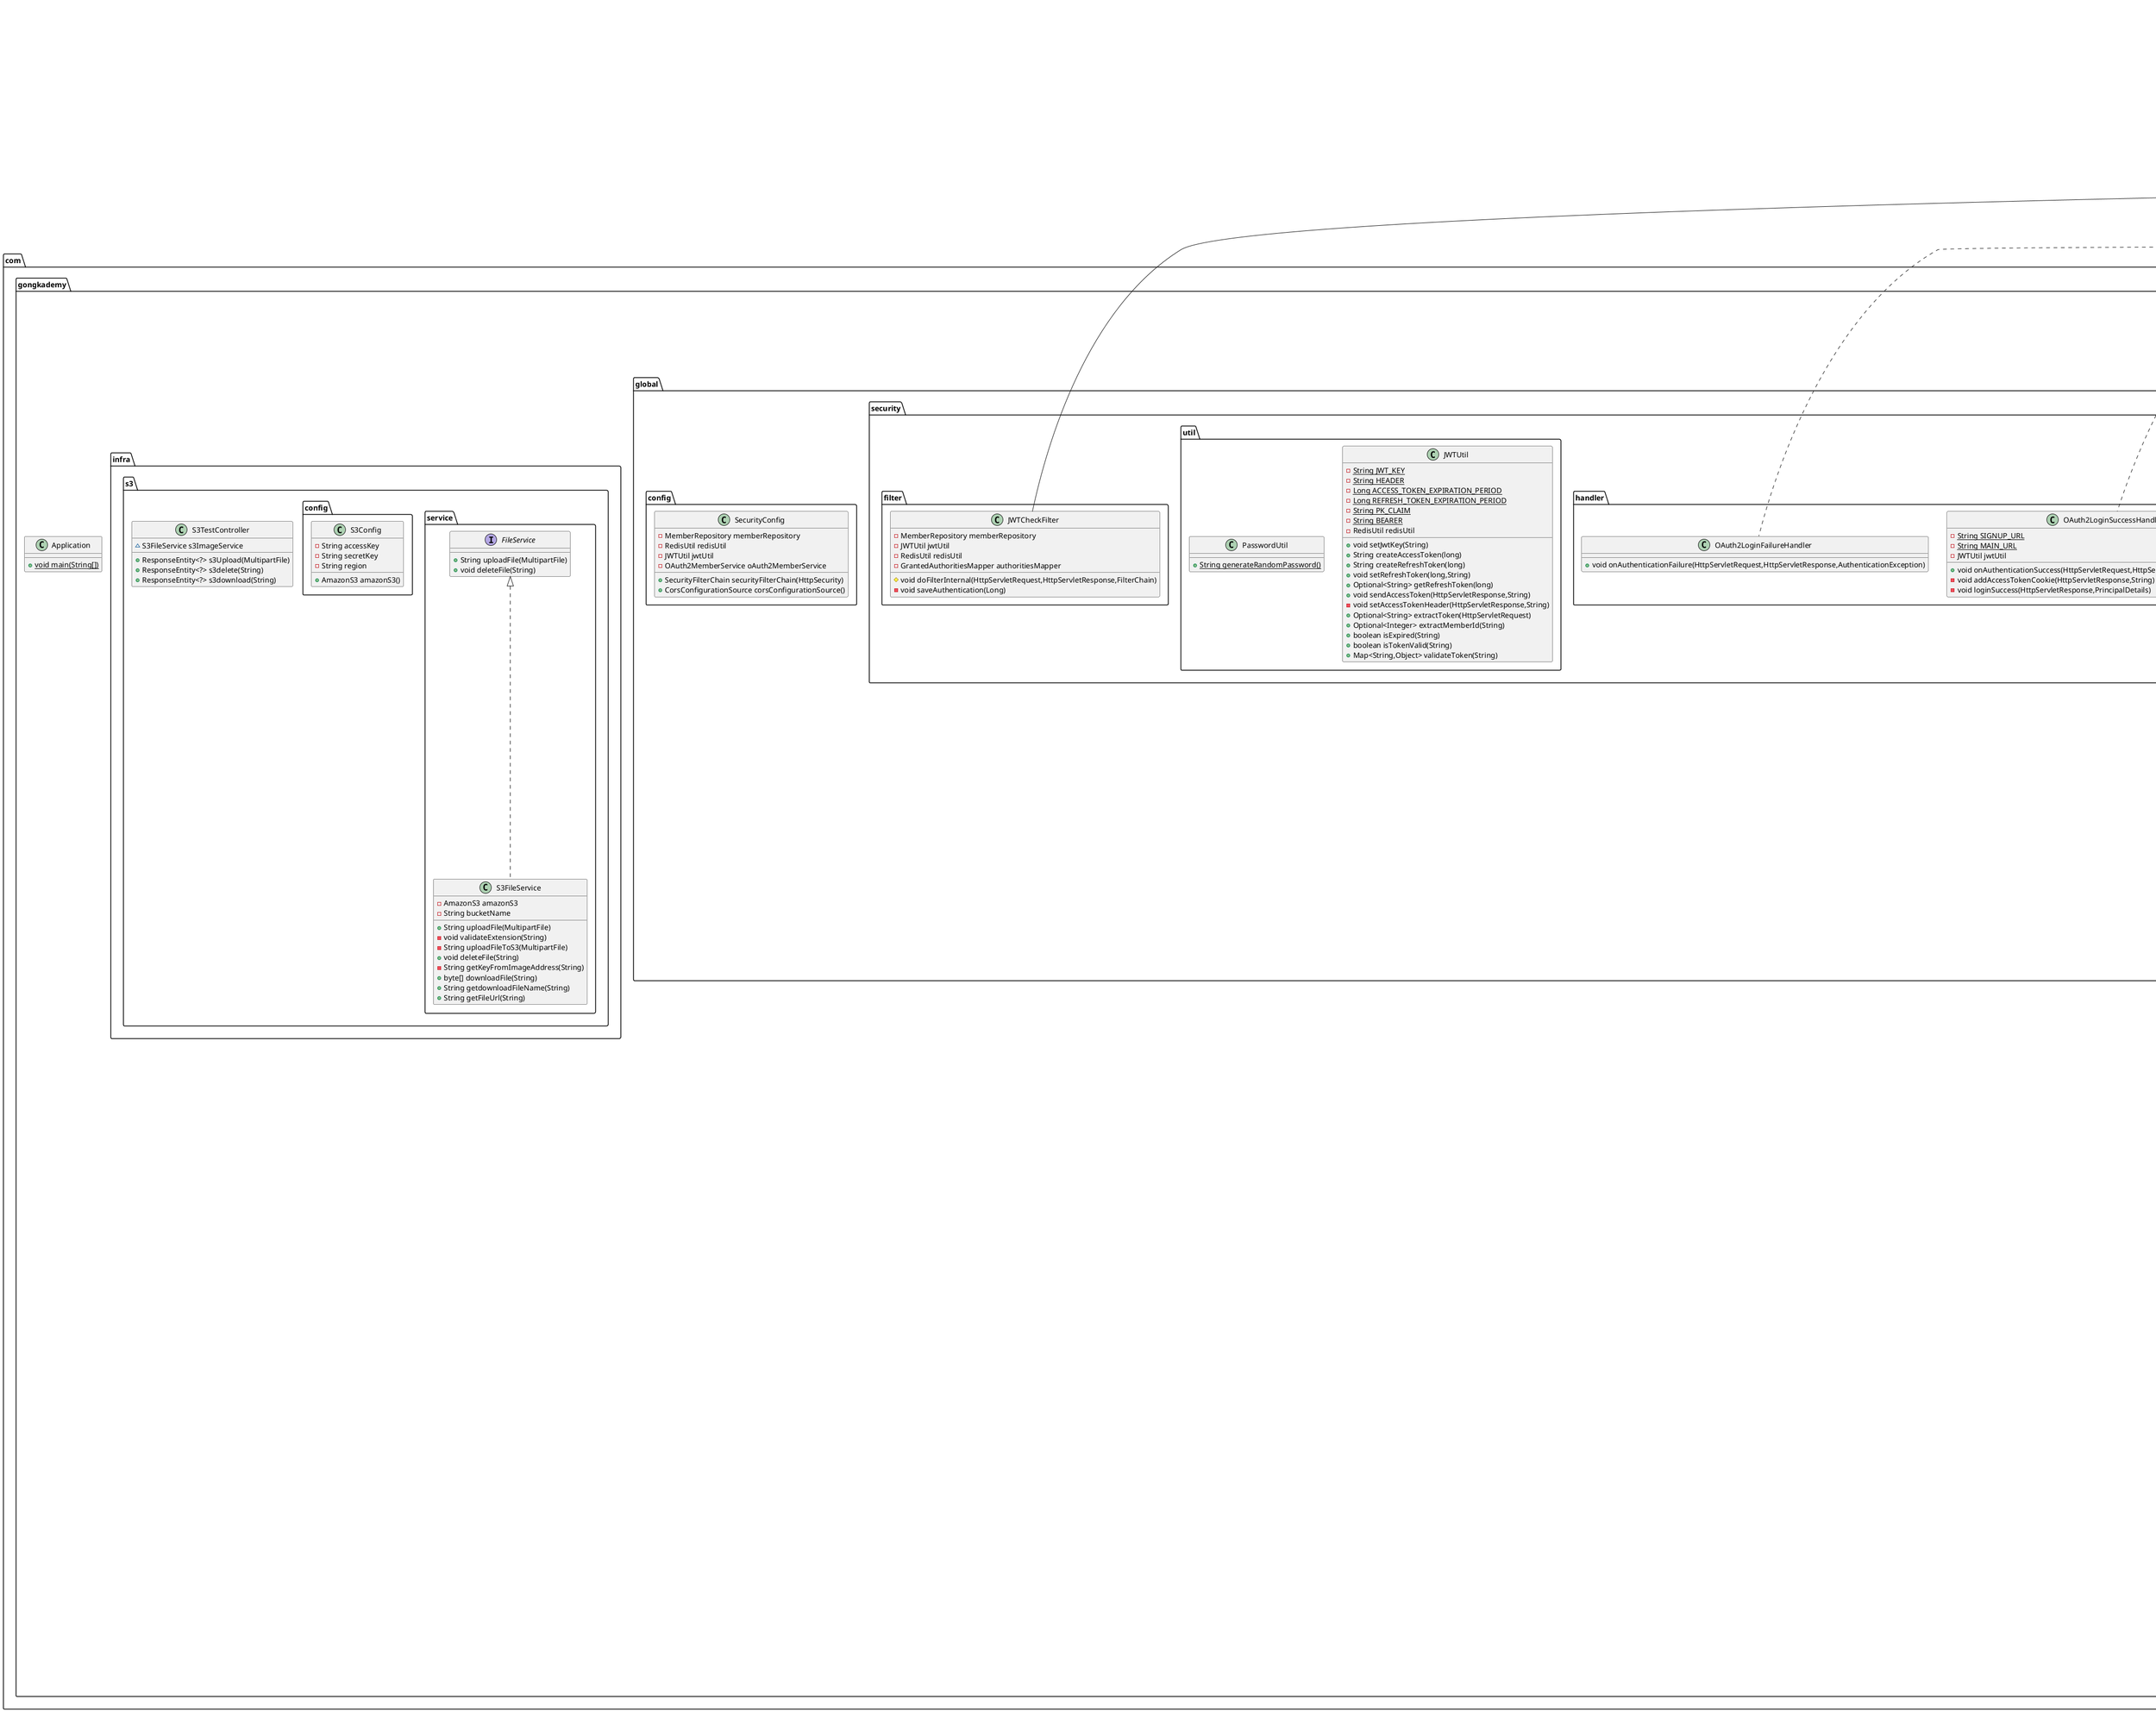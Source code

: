 @startuml
class com.gongkademy.domain.member.dto.PrincipalDetails {
- Member member
- Map<String,Object> attributes
+ Collection<? extends GrantedAuthority> getAuthorities()
+ String getPassword()
+ Map<String,Object> getAttributes()
+ String getEmail()
+ String getNickname()
+ String getUsername()
+ boolean isAccountNonExpired()
+ boolean isAccountNonLocked()
+ boolean isCredentialsNonExpired()
+ boolean isEnabled()
+ LocalDate getBirthday()
+ List<String> getRoleNames()
+ String getUniversity()
+ String getMajor()
+ String getMinor()
+ Map<String,Object> getClaims()
+ String getName()
+ long getMemberId()
}


class com.gongkademy.domain.community.service.dto.response.CommentResponseDTO {
- Long commentId
- Long articleId
- Long memberId
- String nickname
- String content
- Long likeCount
- Long parentId
- List<CommentResponseDTO> children
}

class com.gongkademy.domain.community.service.controller.ConsultingController {
- ConsultingBoardService consultingBoardService
- String START_PAGE_NO
- String BASE_CRITERIA
- String REQUEST_PARAM_PAGE
- String REQUEST_PARAM_CRITERIA
- String KEY_WORD
+ ResponseEntity<?> getAllConsulitng(int,String,String,PrincipalDetails)
+ ResponseEntity<?> getConsulting(PrincipalDetails,Long)
+ ResponseEntity<?> createConsulting(ConsultingBoardRequestDTO)
+ ResponseEntity<?> updateConsulting(Long,ConsultingBoardRequestDTO)
+ ResponseEntity<?> deleteConsulting(Long)
+ ResponseEntity<?> toggleLikeCount(PrincipalDetails,Long)
+ ResponseEntity<?> toggleScrapCount(PrincipalDetails,Long)
+ ResponseEntity<List<ConsultingBoardResponseDTO>> getLikeBoards(PrincipalDetails)
+ ResponseEntity<List<ConsultingBoardResponseDTO>> getScrapBoards(PrincipalDetails)
}


class com.gongkademy.domain.course.controller.PlayerController {
- PlayerService playerService
+ ResponseEntity<?> getPlayerLatestCourse(Long,PrincipalDetails)
+ ResponseEntity<?> getPlayerLatestLecture(Long,PrincipalDetails)
+ ResponseEntity<?> updatePlayerLatest(PlayerRequestDTO,PrincipalDetails)
+ ResponseEntity<?> getPlayerNext(PlayerRequestDTO,PrincipalDetails)
+ ResponseEntity<?> getPlayerPrev(PlayerRequestDTO,PrincipalDetails)
}


class com.gongkademy.domain.course.service.CourseServiceImpl {
- RegistCourseRepository registCourseRepository
- RegistLectureRepository registLectureRepository
- ScrapRepository scrapRepository
- MemberRepository memberRepository
- CourseRepository courseRepository
- NoticeRepository noticeRepository
- LectureRepository lectureRepository
- CourseLikeRepository courseLikeRepository
- CourseReviewRepository courseReviewRepository
- CourseCommentRepository courseCommentRepository
- S3FileService fileService
- PreCourseRepository preCourseRepository
- CourseFileRepository courseFileRepository
+ List<CourseResponseDTO> getAllCourses(Long)
+ List<CourseResponseDTO> getRegistCoursesNoComplete(Long)
+ List<CourseResponseDTO> getRegistCoursesComplete(Long)
+ List<CourseContentsResponseDTO> getCourseContents(CourseRequestDTO)
+ CourseResponseDTO registCourse(CourseRequestDTO,Long)
+ CourseResponseDTO scrapCourse(CourseRequestDTO,Long)
+ void deleteRegistCourse(Long,Long)
+ Map<String,byte[]> downloadCourseNote(Long)
+ CourseResponseDTO getCourseDetail(Long,Long)
+ Page<NoticeResponseDTO> getCourseNotices(Long,int,int)
+ CourseInfoResponseDTO getCourseInfo(Long)
- void addRegistLectures(RegistCourse)
+ CourseLikeResponseDTO like(CourseLikeRequestDTO,Long)
- CourseResponseDTO convertToDTO(Course)
- CourseContentsResponseDTO convertToDToContents(Lecture)
- RegistCourse converToEntityRegistCourse(CourseRequestDTO)
- Scrap convertToEntityScrap(CourseRequestDTO)
- CourseLike convertToEntityCourseLike(CourseLikeRequestDTO)
- CourseLikeResponseDTO convertToDTOCourseLike(CourseLike)
}


class com.gongkademy.domain.member.dto.MemberSignUpDTO {
- String email
- String name
- String nickname
- String birthday
- String university
- String major
- String minor
}

class com.gongkademy.domain.course.dto.request.CourseCommentRequestDTO {
- Long courseReviewId
- Long noticeId
- CommentCateg commentType
- Long memberId
- String nickname
- String content
- Long likeCount
}

class com.gongkademy.domain.course.service.PlayerServiceImpl {
- LectureRepository lectureRepository
- CourseRepository courseRepository
- RegistCourseRepository registCourseRepository
- RegistLectureRepository registLectureRepository
+ PlayerResponseDTO getPlayerLatestCourse(Long,Long)
+ PlayerResponseDTO getPlayerLatestLecture(Long,Long)
+ void updatePlayerLatest(PlayerRequestDTO,Long)
+ PlayerResponseDTO getPlayerNextPrev(PlayerRequestDTO,Long,int)
- PlayerResponseDTO convertToDTO(Lecture,RegistLecture)
}


class com.gongkademy.domain.community.service.dto.request.CommentRequestDTO {
- Long articleId
- Long memberId
- String content
- Long parentId
}

class com.gongkademy.global.redis.RedisUtil {
- StringRedisTemplate redisTemplate
+ String getData(String)
+ void setData(String,String)
+ void setDataExpire(String,String,long)
+ void deleteData(String)
}


class com.gongkademy.domain.member.entity.Member {
- Long id
- String name
- String email
- String nickname
- LocalDate birthday
- String university
- String major
- String minor
- List<MemberRole> memberRoleList
- LocalDateTime createTime
- List<Pick> picks
- List<Comment> comments
- List<CommentLike> commentLikes
- List<Board> boards
- List<CourseComment> courseComments
- List<CourseReview> courseReviews
- List<RegistCourse> registCourses
- List<RegistLecture> registLectures
- List<Scrap> scraps
- List<CourseLike> courseLikes
+ void updateName(String)
+ void addRole(MemberRole)
+ void clearRole()
+ void signup(MemberSignUpDTO)
+ void update(MemberUpdateDTO)
+ void addPick(Pick)
+ void addComment(Comment)
+ void addCommentLike(CommentLike)
+ void addBoard(Board)
+ void addCourseComment(CourseComment)
+ void addCourseReview(CourseReview)
+ void addRegistCourse(RegistCourse)
+ void addScrap(Scrap)
+ void addCourseLike(CourseLike)
}


class com.gongkademy.global.exception.CustomException {
- ErrorCode errorCode
}

interface com.gongkademy.domain.notification.repository.NotificationRepository {
~ List<Notification> findByReceiver_IdAndCreateTimeBetween(Long,LocalDateTime,LocalDateTime)
}

class com.gongkademy.domain.notification.entity.Notification {
- Long notificationId
- Member receiver
- NotificationType type
- Long articleId
- String message
- boolean isRead
- LocalDateTime createTime
+ void changeReadStatus()
}


interface com.gongkademy.domain.course.repository.CourseRepository {
~ Optional<Course> findById(Long)
}

interface com.gongkademy.domain.course.service.CourseReviewService {
+ CourseReviewResponseDTO createReview(CourseReviewRequestDTO,Long)
+ CourseReviewResponseDTO updateReview(Long,CourseReviewRequestDTO,Long)
+ List<CourseReviewResponseDTO> getReviewsPerPage(Long,int,String)
+ void deleteReview(Long,Long)
}

class com.gongkademy.domain.community.common.entity.pick.Pick {
- Long id
- Board board
- Member member
- PickType pickType
}

interface com.gongkademy.domain.member.service.MemberService {
~ MemberInfoDTO getMemberInfo(long)
~ Long joinMember(long,MemberSignUpDTO)
~ Long modifyMember(long,MemberUpdateDTO)
~ void deleteMember(long)
~ MemberInfoDTO entityToMemberInfoDTO(Member)
~ Member memberSignUpDTOtoEntity(MemberSignUpDTO)
~ Member memberUpdateDTOtoEntity(MemberUpdateDTO)
}

class com.gongkademy.Application {
+ {static} void main(String[])
}

class com.gongkademy.domain.member.dto.MemberInfoDTO {
- String email
- String name
- String nickname
- String birthday
- String university
- String major
- String minor
- String member_role
- LocalDateTime createTime
}

interface com.gongkademy.domain.community.service.service.ConsultingBoardService {
~ List<ConsultingBoardResponseDTO> findAllConsultingBoards(int,String,String,Long)
~ ConsultingBoardResponseDTO createConsultingBoard(ConsultingBoardRequestDTO)
~ ConsultingBoardResponseDTO findConsultingBoard(Long,Long)
~ Long updateConsultingBoard(Long,ConsultingBoardRequestDTO)
~ void deleteConsultingBoard(Long)
~ void toggleLikeBoard(Long,Long)
~ void toggleScrapBoard(Long,Long)
~ List<ConsultingBoardResponseDTO> getLikeBoards(Long)
~ List<ConsultingBoardResponseDTO> getScrapBoards(Long)
}

interface com.gongkademy.domain.course.repository.LectureRepository {
~ Optional<Lecture> findById(Long)
~ List<Lecture> findByCourseId(Long)
~ Long findCourseIdById(Long)
~ Optional<Lecture> findByCourseIdAndLectureOrder(Long,int)
}

class com.gongkademy.domain.course.entity.RegistCourse {
- Long id
- Long progressTime
- Double progressPercent
- Boolean complete
- Course course
- Member member
- List<RegistLecture> registLectures
+ void addRegistLecture(RegistLecture)
+ void deleteRegistLecture(RegistLecture)
+ void updateProgress()
}


enum com.gongkademy.domain.community.common.entity.pick.PickType {
+  LIKE
+  SCRAP
}

class com.gongkademy.domain.community.service.dto.response.CommentLikeResponseDTO {
- Long id
- Long memberId
- Long commentId
}

class com.gongkademy.domain.course.dto.response.NoticeResponseDTO {
- Long id
- LocalDateTime createdTime
- String content
- Long courseCommentCount
}

enum com.gongkademy.domain.community.common.entity.board.BoardType {
+  NOTICE
+  CONSULT
+  QNA
}

interface com.gongkademy.domain.community.common.repository.CommentLikeRepository {
~ Optional<CommentLike> findByCommentAndMember(Comment,Member)
}

class com.gongkademy.domain.course.dto.response.CourseCommentResponseDTO {
- Long courseCommentId
- Long courseReviewId
- Long noticeId
- CommentCateg commentCateg
- Long memberId
- String nickname
- String content
- Long likeCount
}

enum com.gongkademy.domain.member.entity.MemberRole {
+  USER
+  GUEST
+  ADMIN
- String key
}

interface com.gongkademy.domain.course.repository.RegistLectureRepository {
~ Optional<RegistLecture> findTopByRegistCourseIdOrderByRecentDateDescLectureLectureOrderAsc(Long)
~ Optional<RegistLecture> findById(Long)
~ Optional<RegistLecture> findByLectureIdAndMemberId(Long,Long)
~ Boolean existsByMemberIdAndLectureIdAndComplete(Long,Long,boolean)
}

class com.gongkademy.domain.course.dto.response.PlayerResponseDTO {
- Long memberId
- Long savePoint
- LocalDateTime recentDate
- Long LectureId
- Long time
- String link
- String title
- Long progressTime
- Double progressPercent
- Long totalCourseTime
}

interface com.gongkademy.domain.community.common.repository.BoardRepository {
~ List<QnaBoard> findAllQnAByBoardType(BoardType)
~ Page<QnaBoard> findQnaBoardByTitleContainingOrContentContaining(String,String,Pageable)
~ Page<Board> findByOrderByCreateTimeDesc(Pageable)
~ Long findMemberIdByBoardId(Long)
~ BoardType findBoardTypeByBoardId(Long)
}

class com.gongkademy.global.security.handler.OAuth2LoginSuccessHandler {
- {static} String SIGNUP_URL
- {static} String MAIN_URL
- JWTUtil jwtUtil
+ void onAuthenticationSuccess(HttpServletRequest,HttpServletResponse,Authentication)
- void addAccessTokenCookie(HttpServletResponse,String)
- void loginSuccess(HttpServletResponse,PrincipalDetails)
}


class com.gongkademy.domain.course.dto.response.CourseLikeResponseDTO {
- Long courseLikeId
- CourseLikeCateg likeCateg
- Long memberId
- Long courseReviewId
- Long courseCommentId
}

interface com.gongkademy.domain.member.repository.MemberRepository {
~ Optional<Member> findByEmail(String)
~ Optional<Member> findById(Long)
}

class com.gongkademy.domain.course.entity.RegistLecture {
- Long id
- Long savePoint
- Long maxTime
- Boolean complete
- LocalDateTime recentDate
- Lecture lecture
- RegistCourse registCourse
- Member member
+ void updateSavePoint(Long)
+ void updateComplete()
+ void updateRegistCourse()
}


class com.gongkademy.domain.community.service.service.BoardServiceImpl {
- BoardRepository boardRepository
- MemberRepository memberRepository
- PickRepository pickRepository
- CommentRepository commentRepository
- int DEFAULT_TOP
+ BoardResponseDTO getBoard(Long,Long)
+ List<BoardResponseDTO> getLatestBoards(int,Long)
+ void toggleLikeBoard(Long,Long)
+ void toggleScrapBoard(Long,Long)
+ List<BoardResponseDTO> getLikeBoards(Long)
+ List<BoardResponseDTO> getScrapBoards(Long)
- boolean isLikedByMember(Board,Long)
- boolean isScrappedByMember(Board,Long)
- BoardResponseDTO convertToDTO(Board)
- BoardResponseDTO convertToDTO(Board,boolean,boolean)
}


class com.gongkademy.domain.notification.dto.response.NotificationResponseDTO {
- long receiver
- NotificationType type
- long articleId
- String message
- boolean isRead
- LocalDateTime createDate
}

class com.gongkademy.domain.community.service.controller.CommentController {
- CommentService commentService
- NotificationServiceImpl notificationService
- MemberRepository memberRepository
- BoardRepository boardRepository
- CommentRepository commentRepository
+ ResponseEntity<?> createComment(CommentRequestDTO)
+ ResponseEntity<?> deleteComment(Long,PrincipalDetails)
+ ResponseEntity<?> updateComment(Long,CommentRequestDTO,PrincipalDetails)
+ ResponseEntity<?> toggleLikeCount(Long,PrincipalDetails)
- NotificationType mapToNotificationType(BoardType)
}


class com.gongkademy.global.exception.GlobalExceptionHandler {
+ ResponseEntity<?> handleCustomException(CustomException)
}

enum com.gongkademy.domain.course.entity.CommentCateg {
+  NOTICE
+  REVIEW
}

interface com.gongkademy.domain.course.repository.NoticeRepository {
~ Optional<Notice> findById(Long)
~ Page<Notice> findAllByCourseId(Long,Pageable)
}

class com.gongkademy.global.config.SecurityConfig {
- MemberRepository memberRepository
- RedisUtil redisUtil
- JWTUtil jwtUtil
- OAuth2MemberService oAuth2MemberService
+ SecurityFilterChain securityFilterChain(HttpSecurity)
+ CorsConfigurationSource corsConfigurationSource()
}


class com.gongkademy.domain.community.service.dto.response.BoardResponseDTO {
- Long articleId
- BoardType boardType
- Long memberId
- String nickname
- String title
- String content
- LocalDateTime createTime
- Long likeCount
- Long scrapCount
- Long hit
- Long commentCount
- List<Comment> comments
- boolean isLiked
- boolean isScrapped
}

interface com.gongkademy.domain.course.repository.RegistCourseRepository {
~ Optional<RegistCourse> findByCourseIdAndMemberId(Long,Long)
~ Boolean existsByMemberIdAndCourseId(Long,Long)
~ List<RegistCourse> findAllByMemberIdAndComplete(Long,Boolean)
}

class com.gongkademy.domain.course.controller.CourseCommentController {
- CourseCommentService courseCommentService
+ ResponseEntity<?> createComment(CourseCommentRequestDTO,PrincipalDetails)
+ ResponseEntity<?> updateComment(Long,CourseCommentRequestDTO,PrincipalDetails)
+ ResponseEntity<List<CourseCommentResponseDTO>> getAllComments(CommentCateg,Long)
+ ResponseEntity<?> deleteComment(Long,PrincipalDetails)
}


class com.gongkademy.domain.course.entity.CourseReview {
- Long id
- int rating
- LocalDateTime createdTime
- String content
- Long likeCount
- Long courseCommentCount
- RegistCourse registCourse
- Course course
- Member member
- String nickname
- List<CourseComment> courseComments
- List<CourseLike> courseLikes
+ void addCourseComment(CourseComment)
+ void addCourseLike(CourseLike)
+ void deleteCourseComment(CourseComment)
+ void deleteCourseLike(CourseLike)
+ void updateCourseCommentCount()
+ void updateCourseLike()
}


class com.gongkademy.domain.course.entity.PreCourse {
- Long id
- Course preCourse
- Course nextCourse
}

class com.gongkademy.domain.community.service.dto.response.ConsultingBoardResponseDTO {
- Long articleId
- BoardType boardType
- Long memberId
- String nickname
- String title
- String content
- LocalDateTime createTime
- Long likeCount
- Long scrapCount
- Long hit
- Long commentCount
- Boolean isLiked
- Boolean isScrapped
- List<Comment> comments
}

class com.gongkademy.domain.community.service.dto.request.CommentLikeRequestDTO {
- Long memberId
- Long commentId
}

class com.gongkademy.domain.community.common.entity.board.QnaBoard {
- String lectureTitle
- String courseTitle
+ void update(QnaBoardRequestDTO)
}


interface com.gongkademy.domain.course.service.PlayerService {
~ PlayerResponseDTO getPlayerLatestCourse(Long,Long)
~ PlayerResponseDTO getPlayerLatestLecture(Long,Long)
~ void updatePlayerLatest(PlayerRequestDTO,Long)
~ PlayerResponseDTO getPlayerNextPrev(PlayerRequestDTO,Long,int)
}

class com.gongkademy.global.security.handler.OAuth2LoginFailureHandler {
+ void onAuthenticationFailure(HttpServletRequest,HttpServletResponse,AuthenticationException)
}

class com.gongkademy.domain.course.service.CourseCommentServiceImpl {
- CourseCommentRepository courseCommentRepository
- MemberRepository memberRepository
- CourseReviewRepository courseReviewRepository
- NoticeRepository noticeRepository
+ CourseCommentResponseDTO createComment(CourseCommentRequestDTO,Long)
+ CourseCommentResponseDTO updateComment(Long,CourseCommentRequestDTO,Long)
+ List<CourseCommentResponseDTO> getAllComments(CommentCateg,Long)
+ void deleteComment(Long,Long)
- CourseComment convertToEntity(CourseCommentRequestDTO)
- CourseCommentResponseDTO convertToDTO(CourseComment)
}


class com.gongkademy.domain.course.dto.response.CourseContentsResponseDTO {
- Long lectureId
- Long memberId
- int lectureOrder
- Long time
- String title
- Boolean isCompleted
}

class com.gongkademy.domain.member.controller.MemberController {
- MemberServiceImpl memberService
+ ResponseEntity<?> signup(MemberSignUpDTO,PrincipalDetails)
+ ResponseEntity<MemberInfoDTO> getMemberInfo(PrincipalDetails)
+ ResponseEntity<?> updateMember(MemberUpdateDTO,PrincipalDetails)
+ ResponseEntity<?> deleteMember(PrincipalDetails)
}


class com.gongkademy.global.security.util.JWTUtil {
- {static} String JWT_KEY
- {static} String HEADER
- {static} Long ACCESS_TOKEN_EXPIRATION_PERIOD
- {static} Long REFRESH_TOKEN_EXPIRATION_PERIOD
- {static} String PK_CLAIM
- {static} String BEARER
- RedisUtil redisUtil
+ void setJwtKey(String)
+ String createAccessToken(long)
+ String createRefreshToken(long)
+ void setRefreshToken(long,String)
+ Optional<String> getRefreshToken(long)
+ void sendAccessToken(HttpServletResponse,String)
- void setAccessTokenHeader(HttpServletResponse,String)
+ Optional<String> extractToken(HttpServletRequest)
+ Optional<Integer> extractMemberId(String)
+ boolean isExpired(String)
+ boolean isTokenValid(String)
+ Map<String,Object> validateToken(String)
}


class com.gongkademy.domain.notification.controller.NotificationController {
- NotificationServiceImpl notificationService
- EmitterService emitterService
+ ResponseEntity<SseEmitter> connect(String,PrincipalDetails)
}


interface com.gongkademy.domain.course.repository.CourseReviewRepository {
~ Optional<CourseReview> findById(Long)
~ List<CourseReview> findByCourseId(Long)
~ Page<CourseReview> findAllByCourseId(Long,Pageable)
}

class com.gongkademy.domain.member.service.OAuth2MemberService {
- MemberRepository memberRepository
+ OAuth2User loadUser(OAuth2UserRequest)
- Member getMember(String,String)
}


class com.gongkademy.global.security.util.PasswordUtil {
+ {static} String generateRandomPassword()
}

class com.gongkademy.domain.community.service.service.CommentServiceImpl {
- CommentRepository commentRepository
- MemberRepository memberRepository
- BoardRepository boardRepository
- CommentLikeRepository commentLikeRepository
+ CommentResponseDTO createComment(CommentRequestDTO)
+ CommentResponseDTO updateComment(Long,Long,CommentRequestDTO)
+ List<CommentResponseDTO> getComments(Long)
+ void deleteComment(Long,Long)
+ void toggleLikeComment(Long,Long)
- Comment convertToEntity(CommentRequestDTO)
- CommentResponseDTO convertToDTO(Comment)
}


enum com.gongkademy.domain.course.entity.CourseLikeCateg {
+  COMMENT
+  REVIEW
}

interface com.gongkademy.domain.course.repository.ScrapRepository {
~ Boolean existsByMemberIdAndCourseId(Long,Long)
}

enum com.gongkademy.domain.notification.entity.NotificationType {
+  CONSULTING
+  QUESTION
+  NOTICE
- String key
}

class com.gongkademy.domain.course.entity.Notice {
- Long id
- LocalDateTime createdTime
- String content
- Long courseCommentCount
- Course course
- List<CourseComment> courseComments
+ void addCourseComment(CourseComment)
+ void deleteCourseComment(CourseComment)
+ void updateCourseCommentCount()
}


interface com.gongkademy.domain.notification.service.EmitterService {
~ SseEmitter connect(long,String)
~ void deleteEmitter(String)
~ void sendNotification(NotificationRequestDTO)
}

class com.gongkademy.domain.community.service.dto.request.QnaBoardRequestDTO {
- BoardType boardType
- Long memberId
- String title
- String content
- String lectureTitle
- String courseTitle
}

class com.gongkademy.domain.community.service.controller.QuestionController {
- QnaBoardService qnaboardService
- String START_PAGE_NO
- String BASE_CRITERIA
- String REQUEST_PARAM_PAGE
- String REQUEST_PARAM_CRITERIA
- String KEY_WORD
+ ResponseEntity<?> getAllQna(int,String,String,PrincipalDetails)
+ ResponseEntity<?> getQna(PrincipalDetails,Long)
+ ResponseEntity<?> createQna(QnaBoardRequestDTO)
+ ResponseEntity<?> updateQna(Long,QnaBoardRequestDTO)
+ ResponseEntity<?> deleteQna(Long)
+ ResponseEntity<?> toggleLikeCount(PrincipalDetails,Long)
+ ResponseEntity<?> toggleScrapCount(PrincipalDetails,Long)
+ ResponseEntity<List<QnaBoardResponseDTO>> getLikeBoards(PrincipalDetails)
+ ResponseEntity<List<QnaBoardResponseDTO>> getScrapBoards(PrincipalDetails)
}


class com.gongkademy.domain.community.service.service.QnaBoardServiceImpl {
- QnaBoardRepository qnaBoardRepository
- MemberRepository memberRepository
- PickRepository pickRepository
- S3FileService s3FileService
- int PAGE_SIZE
+ List<QnaBoardResponseDTO> findAllQnaBoards(int,String,String,Long)
+ QnaBoardResponseDTO createQnaBoard(QnaBoardRequestDTO)
+ QnaBoardResponseDTO findQnaBoard(Long,Long)
+ Long updateQnaBoard(Long,QnaBoardRequestDTO)
+ void deleteQnaBoard(Long)
+ void toggleLikeBoard(Long,Long)
+ void toggleScrapBoard(Long,Long)
+ List<QnaBoardResponseDTO> getLikeBoards(Long)
+ List<QnaBoardResponseDTO> getScrapBoards(Long)
- QnaBoard convertToEntity(QnaBoardRequestDTO)
- QnaBoardResponseDTO convertToDTO(QnaBoard)
- QnaBoardResponseDTO convertToDTO(QnaBoard,boolean,boolean)
}


class com.gongkademy.domain.community.common.entity.comment.Comment {
- Long commentId
- Board board
- Member member
- String content
- String nickname
- Long likeCount
- LocalDateTime createTime
- Comment parent
- List<Comment> children
+ void addChildComment(Comment)
+ boolean isParent()
}


enum com.gongkademy.domain.course.entity.CourseFileCateg {
+  COURSEIMG
+  COURSENOTE
}

class com.gongkademy.domain.notification.dto.request.NotificationRequestDTO {
- long receiver
- NotificationType type
- long articleId
- String message
}

class com.gongkademy.domain.community.service.service.ConsultingBoardServiceImpl {
- BoardRepository boardRepository
- MemberRepository memberRepository
- PickRepository pickRepository
- int PAGE_SIZE
+ List<ConsultingBoardResponseDTO> findAllConsultingBoards(int,String,String,Long)
+ ConsultingBoardResponseDTO createConsultingBoard(ConsultingBoardRequestDTO)
+ ConsultingBoardResponseDTO findConsultingBoard(Long,Long)
+ Long updateConsultingBoard(Long,ConsultingBoardRequestDTO)
+ void deleteConsultingBoard(Long)
+ void toggleLikeBoard(Long,Long)
+ void toggleScrapBoard(Long,Long)
+ List<ConsultingBoardResponseDTO> getLikeBoards(Long)
+ List<ConsultingBoardResponseDTO> getScrapBoards(Long)
- Board convertToEntity(ConsultingBoardRequestDTO)
- ConsultingBoardResponseDTO convertToDTO(Board)
- ConsultingBoardResponseDTO convertToDTO(Board,boolean,boolean)
}


class com.gongkademy.domain.community.service.dto.response.QnaBoardResponseDTO {
- Long articleId
- BoardType boardType
- Long memberId
- String nickname
- String title
- String content
- LocalDateTime createTime
- Long likeCount
- Long scrapCount
- Long hit
- Long commentCount
- Boolean isLiked
- Boolean isScrapped
- String lectureTitle
- String courseTitle
- List<Comment> comments
}

interface com.gongkademy.domain.course.repository.CourseFileRepository {
~ List<CourseFile> findByCourseIdAndCategAndIdNot(Long,CourseFileCateg,Long)
}

class com.gongkademy.domain.community.service.dto.request.BoardRequestDTO {
- BoardType boardType
- Long memberId
- String title
- String content
}

class com.gongkademy.domain.course.entity.Scrap {
- Long id
- Course course
- Member member
}

class com.gongkademy.domain.course.entity.Lecture {
- Long id
- int lectureOrder
- Long time
- String link
- String title
- Course course
- List<RegistLecture> registLectures
+ void addRegistLecture(RegistLecture)
}


class com.gongkademy.domain.course.dto.request.CourseRequestDTO {
- Long memberId
- Long courseId
}

interface com.gongkademy.domain.community.common.repository.CommentRepository {
~ List<Comment> findByBoardArticleIdAndParentIsNullOrderByCreateTimeAsc(Long)
~ Long findMemberIdByCommentId(Long)
}

interface com.gongkademy.domain.notification.repository.EmitterRepository {
~ SseEmitter save(String,SseEmitter)
~ void deleteById(String)
~ void saveEventCache(String,Object)
~ Map<String,SseEmitter> findAllEmitterStartWithByMemberId(String)
~ Map<String,Object> findAllEventCacheStartWithByMemberId(String)
}

class com.gongkademy.domain.course.entity.CourseFile {
- Long id
- String save_folder
- String original_file
- String save_file
- Course course
- CourseFileCateg categ
}

interface com.gongkademy.domain.notification.service.NotificationService {
~ Notification createNotification(NotificationRequestDTO)
~ List<Notification> getNotifications(Long)
~ void changeReadStatus(Long)
}

interface com.gongkademy.domain.course.service.CourseService {
~ List<CourseResponseDTO> getAllCourses(Long)
~ List<CourseContentsResponseDTO> getCourseContents(CourseRequestDTO)
~ CourseResponseDTO registCourse(CourseRequestDTO,Long)
~ CourseResponseDTO scrapCourse(CourseRequestDTO,Long)
~ void deleteRegistCourse(Long,Long)
~ CourseResponseDTO getCourseDetail(Long,Long)
~ Page<NoticeResponseDTO> getCourseNotices(Long,int,int)
~ List<CourseResponseDTO> getRegistCoursesNoComplete(Long)
~ List<CourseResponseDTO> getRegistCoursesComplete(Long)
~ CourseLikeResponseDTO like(CourseLikeRequestDTO,Long)
~ Map<String,byte[]> downloadCourseNote(Long)
~ CourseInfoResponseDTO getCourseInfo(Long)
}

class com.gongkademy.domain.course.entity.CourseLike {
- Long id
- CourseLikeCateg likeCateg
- CourseReview courseReview
- CourseComment courseComment
- Member member
}

class com.gongkademy.domain.course.entity.Course {
- Long id
- Long totalCourseTime
- String title
- double avgRating
- Long reviewCount
- Long registCount
- Long lectureCount
- String summary
- String content
- String status
- CourseFile courseImg
- CourseFile courseNote
- List<Lecture> lectures
- List<RegistCourse> registCourses
- List<Scrap> scraps
- List<Notice> notices
- List<CourseReview> courseReviews
+ void addLecture(Lecture)
+ void addRegist(RegistCourse)
+ void addScrap(Scrap)
+ void addNotice(Notice)
+ void addReview(CourseReview)
+ void deleteLecture(Lecture)
+ void deleteRegist(RegistCourse)
+ void deleteScrap(Scrap)
+ void deleteNotice(Notice)
+ void deleteReview(CourseReview)
+ void updateReviewCount()
+ void updateRegistCount()
+ void updateLectureCount()
+ void updateAvgRating()
}


class com.gongkademy.domain.member.dto.MemberUpdateDTO {
- String email
- String newNickname
- String university
- String major
- String minor
}

class com.gongkademy.domain.course.dto.request.CourseReviewRequestDTO {
- int rating
- String content
- Long courseId
- Long memberId
- String nickname
}

class com.gongkademy.domain.notification.service.NotificationServiceImpl {
- NotificationRepository notificationRepository
- MemberRepository memberRepository
- EmitterServiceImpl emitterService
+ Notification createNotification(NotificationRequestDTO)
+ List<Notification> getNotifications(Long)
+ void changeReadStatus(Long)
}


class com.gongkademy.domain.community.service.controller.BoardController {
- BoardService boardService
- CommentService commentService
- int LIMIT
+ ResponseEntity<?> getBoard(Long,PrincipalDetails)
+ ResponseEntity<List<BoardResponseDTO>> getLimitLatestBoards(PrincipalDetails)
+ ResponseEntity<?> toggleLikeCount(Long,PrincipalDetails)
+ ResponseEntity<?> toggleScrapCount(Long,PrincipalDetails)
+ ResponseEntity<List<BoardResponseDTO>> getLikeBoards(PrincipalDetails)
+ ResponseEntity<List<BoardResponseDTO>> getScrapBoards(PrincipalDetails)
}


class com.gongkademy.domain.notification.service.EmitterServiceImpl {
- EmitterRepository emitterRepository
- {static} long DEFAULT_TIMEOUT
- String generateEmitterId(Long)
+ SseEmitter connect(long,String)
+ void deleteEmitter(String)
+ void sendNotification(NotificationRequestDTO)
- String createNotificationMessage(NotificationRequestDTO)
- void sendToClient(String,SseEmitter,String)
}


interface com.gongkademy.domain.community.common.repository.QnaBoardRepository {
~ Page<QnaBoard> findQnaBoardByTitleContainingOrContentContaining(String,String,Pageable)
~ Page<QnaBoard> findAll(Pageable)
}

class com.gongkademy.domain.notification.repository.EmitterRepositoryImpl {
- Map<String,SseEmitter> emitterMap
- Map<String,Object> eventCache
+ SseEmitter save(String,SseEmitter)
+ void deleteById(String)
+ void saveEventCache(String,Object)
+ Map<String,SseEmitter> findAllEmitterStartWithByMemberId(String)
+ Map<String,Object> findAllEventCacheStartWithByMemberId(String)
}


interface com.gongkademy.domain.community.service.service.BoardService {
~ BoardResponseDTO getBoard(Long,Long)
~ List<BoardResponseDTO> getLatestBoards(int,Long)
~ void toggleLikeBoard(Long,Long)
~ void toggleScrapBoard(Long,Long)
~ List<BoardResponseDTO> getLikeBoards(Long)
~ List<BoardResponseDTO> getScrapBoards(Long)
}

class com.gongkademy.domain.course.dto.response.CourseReviewResponseDTO {
- Long courseReviewId
- int rating
- LocalDateTime createdTime
- String content
- Long likeCount
- Long courseId
- Long memberId
- String nickname
}

class com.gongkademy.domain.course.controller.CourseController {
- CourseService courseService
- int pageSize
+ ResponseEntity<?> getAllCourses(PrincipalDetails)
+ ResponseEntity<?> getCourseContents(CourseRequestDTO)
+ ResponseEntity<?> registCourse(CourseRequestDTO,PrincipalDetails)
+ ResponseEntity<?> scrapCourse(CourseRequestDTO,PrincipalDetails)
+ ResponseEntity<?> deleteRegistCourse(Long,PrincipalDetails)
+ ResponseEntity<?> downloadCourseNote(CourseRequestDTO)
+ ResponseEntity<?> getCourseDetail(Long,PrincipalDetails)
+ ResponseEntity<?> getCourseNoticesPerPage(Long,int)
+ ResponseEntity<?> getRegistCoursesNoComplete(PrincipalDetails)
+ ResponseEntity<?> getRegistCoursesComplete(PrincipalDetails)
+ ResponseEntity<?> Like(CourseLikeRequestDTO,PrincipalDetails)
+ ResponseEntity<?> getCourseInfo(Long)
}


enum com.gongkademy.global.exception.ErrorCode {
+  COMMON_ERROR
+  DUPLICATE_NICKNAME
+  DUPLICATE_EMAIL
+  INVALID_MEMBER_ID
+  JWT_MALFORMED
+  JWT_HEADER_STRING
+  JWT_NULL_REFRESH
+  JWT_EXPIRED
+  JWT_INVALID
+  JWT_ERROR
+  INVALID_BOARD_ID
+  EMPTY_IMAGE
+  INVALID_COMMENT_ID
+  INVALID_PARENT_COMMENT_ID
+  ALREADY_LIKED
+  NOT_YET_LIKED
+  INVALID_PICK_ID
+  FORBIDDEN
- HttpStatus httpStatus
- String message
}

interface com.gongkademy.infra.s3.service.FileService {
+ String uploadFile(MultipartFile)
+ void deleteFile(String)
}

class com.gongkademy.domain.course.dto.response.CourseInfoResponseDTO {
- List<PreCourseDTO> preCourses
- String content
- String summary
- List<String> fileUrls
}

class com.gongkademy.domain.course.dto.response.CourseInfoResponseDTO$PreCourseDTO {
- Long id
- String title
}

class com.gongkademy.domain.community.common.entity.comment.CommentLike {
- Long id
- Member member
- Comment comment
}

class com.gongkademy.domain.course.entity.CourseComment {
- Long id
- CourseReview courseReview
- Notice notice
- CommentCateg commentCateg
- Member member
- String nickname
- String content
- Long likeCount
- List<CourseLike> courseLikes
+ void addCourseLike(CourseLike)
+ void deleteCourseLike(CourseLike)
+ void updateCourseLike()
}


interface com.gongkademy.domain.course.repository.CourseCommentRepository {
~ Optional<CourseComment> findById(Long)
~ List<CourseComment> findAllByCommentCategAndId(CommentCateg,Long)
}

class com.gongkademy.infra.s3.config.S3Config {
- String accessKey
- String secretKey
- String region
+ AmazonS3 amazonS3()
}


interface com.gongkademy.domain.course.repository.PreCourseRepository {
~ List<PreCourse> findByNextCourseId(Long)
}

interface com.gongkademy.domain.community.service.service.CommentService {
~ CommentResponseDTO createComment(CommentRequestDTO)
~ CommentResponseDTO updateComment(Long,Long,CommentRequestDTO)
~ List<CommentResponseDTO> getComments(Long)
~ void deleteComment(Long,Long)
~ void toggleLikeComment(Long,Long)
}

class com.gongkademy.domain.course.dto.request.PlayerRequestDTO {
- Long LectureId
- Long memberId
- Long savePoint
}

class com.gongkademy.domain.course.service.CourseReviewServiceImpl {
- CourseReviewRepository courseReviewRepository
- CourseRepository courseRepository
- MemberRepository memberRepository
- int pageSize
+ CourseReviewResponseDTO createReview(CourseReviewRequestDTO,Long)
+ CourseReviewResponseDTO updateReview(Long,CourseReviewRequestDTO,Long)
+ List<CourseReviewResponseDTO> getReviewsPerPage(Long,int,String)
+ void deleteReview(Long,Long)
- CourseReview convertToEntity(CourseReviewRequestDTO)
- CourseReviewResponseDTO convertToDTO(CourseReview)
}


interface com.gongkademy.domain.community.common.repository.PickRepository {
~ Optional<Pick> findByBoardAndMemberAndPickType(Board,Member,PickType)
~ List<Pick> findAllByMemberAndPickType(Member,PickType)
~ Optional<Pick> findByBoardArticleIdAndMemberIdAndPickType(Long,Long,PickType)
}

interface com.gongkademy.domain.community.service.service.QnaBoardService {
~ List<QnaBoardResponseDTO> findAllQnaBoards(int,String,String,Long)
~ QnaBoardResponseDTO createQnaBoard(QnaBoardRequestDTO)
~ QnaBoardResponseDTO findQnaBoard(Long,Long)
~ Long updateQnaBoard(Long,QnaBoardRequestDTO)
~ void deleteQnaBoard(Long)
~ void toggleLikeBoard(Long,Long)
~ void toggleScrapBoard(Long,Long)
~ List<QnaBoardResponseDTO> getLikeBoards(Long)
~ List<QnaBoardResponseDTO> getScrapBoards(Long)
}

class com.gongkademy.domain.community.service.dto.request.ConsultingBoardRequestDTO {
- BoardType boardType
- Long memberId
- String title
- String content
}

interface com.gongkademy.domain.course.repository.CourseLikeRepository {
~ Boolean existsByMemberIdAndCourseReviewId(Long,Long)
~ Boolean existsByMemberIdAndCourseCommentId(Long,Long)
~ Optional<CourseLike> findByMemberIdAndCourseReviewId(Long,Long)
~ Optional<CourseLike> findByMemberIdAndCourseCommentId(Long,Long)
}

class com.gongkademy.domain.course.controller.CourseReviewController {
- CourseReviewService courseReviewService
+ ResponseEntity<?> createReview(CourseReviewRequestDTO,PrincipalDetails)
+ ResponseEntity<?> updateReview(Long,CourseReviewRequestDTO,PrincipalDetails)
+ ResponseEntity<List<CourseReviewResponseDTO>> getAllReviews(Long,int,String)
+ ResponseEntity<?> deleteReview(Long,PrincipalDetails)
}


class com.gongkademy.domain.community.common.entity.board.Board {
- Long articleId
- Member member
- String title
- String content
- LocalDateTime createTime
- Long likeCount
- Long scrapCount
- Long hit
- Long commentCount
- BoardType boardType
- List<Comment> comments
+ void setMember(Member)
+ void updateCommentCount()
}


class com.gongkademy.global.security.filter.JWTCheckFilter {
- MemberRepository memberRepository
- JWTUtil jwtUtil
- RedisUtil redisUtil
- GrantedAuthoritiesMapper authoritiesMapper
# void doFilterInternal(HttpServletRequest,HttpServletResponse,FilterChain)
- void saveAuthentication(Long)
}


class com.gongkademy.domain.member.service.MemberServiceImpl {
- MemberRepository memberRepository
- JWTUtil jwtUtil
+ MemberInfoDTO getMemberInfo(long)
+ Long joinMember(long,MemberSignUpDTO)
+ Long modifyMember(long,MemberUpdateDTO)
+ void deleteMember(long)
}


class com.gongkademy.domain.course.dto.response.CourseResponseDTO {
- Long courseId
- Long totalCourseTime
- String title
- double avgRating
- Long reviewCount
- Long registCount
- Long lectureCount
- String content
- Boolean isRegistered
- Boolean isSaved
- String fileUrl
}

class com.gongkademy.infra.s3.S3TestController {
~ S3FileService s3ImageService
+ ResponseEntity<?> s3Upload(MultipartFile)
+ ResponseEntity<?> s3delete(String)
+ ResponseEntity<?> s3download(String)
}


class com.gongkademy.domain.course.dto.request.CourseLikeRequestDTO {
- CourseLikeCateg likeCateg
- Long memberId
- Long courseReviewId
- Long courseCommentId
}

interface com.gongkademy.domain.course.service.CourseCommentService {
+ CourseCommentResponseDTO createComment(CourseCommentRequestDTO,Long)
+ CourseCommentResponseDTO updateComment(Long,CourseCommentRequestDTO,Long)
+ List<CourseCommentResponseDTO> getAllComments(CommentCateg,Long)
+ void deleteComment(Long,Long)
}

class com.gongkademy.domain.member.service.UserDetailsServiceImpl {
- MemberRepository memberRepository
+ UserDetails loadUserByUsername(String)
}


class com.gongkademy.infra.s3.service.S3FileService {
- AmazonS3 amazonS3
- String bucketName
+ String uploadFile(MultipartFile)
- void validateExtension(String)
- String uploadFileToS3(MultipartFile)
+ void deleteFile(String)
- String getKeyFromImageAddress(String)
+ byte[] downloadFile(String)
+ String getdownloadFileName(String)
+ String getFileUrl(String)
}




org.springframework.security.oauth2.core.user.OAuth2User <|.. com.gongkademy.domain.member.dto.PrincipalDetails
org.springframework.security.core.userdetails.UserDetails <|.. com.gongkademy.domain.member.dto.PrincipalDetails
com.gongkademy.domain.course.service.CourseService <|.. com.gongkademy.domain.course.service.CourseServiceImpl
com.gongkademy.domain.course.service.PlayerService <|.. com.gongkademy.domain.course.service.PlayerServiceImpl
com.gongkademy.global.exception.RuntimeException <|-- com.gongkademy.global.exception.CustomException
org.springframework.data.jpa.repository.JpaRepository <|-- com.gongkademy.domain.notification.repository.NotificationRepository
org.springframework.data.jpa.repository.JpaRepository <|-- com.gongkademy.domain.course.repository.CourseRepository
org.springframework.data.jpa.repository.JpaRepository <|-- com.gongkademy.domain.course.repository.LectureRepository
org.springframework.data.jpa.repository.JpaRepository <|-- com.gongkademy.domain.community.common.repository.CommentLikeRepository
org.springframework.data.jpa.repository.JpaRepository <|-- com.gongkademy.domain.course.repository.RegistLectureRepository
org.springframework.data.jpa.repository.JpaRepository <|-- com.gongkademy.domain.community.common.repository.BoardRepository
org.springframework.security.web.authentication.AuthenticationSuccessHandler <|.. com.gongkademy.global.security.handler.OAuth2LoginSuccessHandler
org.springframework.data.jpa.repository.JpaRepository <|-- com.gongkademy.domain.member.repository.MemberRepository
com.gongkademy.domain.community.service.service.BoardService <|.. com.gongkademy.domain.community.service.service.BoardServiceImpl
org.springframework.data.jpa.repository.JpaRepository <|-- com.gongkademy.domain.course.repository.NoticeRepository
org.springframework.data.jpa.repository.JpaRepository <|-- com.gongkademy.domain.course.repository.RegistCourseRepository
com.gongkademy.domain.community.common.entity.board.Board <|-- com.gongkademy.domain.community.common.entity.board.QnaBoard
org.springframework.security.web.authentication.AuthenticationFailureHandler <|.. com.gongkademy.global.security.handler.OAuth2LoginFailureHandler
com.gongkademy.domain.course.service.CourseCommentService <|.. com.gongkademy.domain.course.service.CourseCommentServiceImpl
org.springframework.data.jpa.repository.JpaRepository <|-- com.gongkademy.domain.course.repository.CourseReviewRepository
org.springframework.security.oauth2.client.userinfo.DefaultOAuth2UserService <|-- com.gongkademy.domain.member.service.OAuth2MemberService
com.gongkademy.domain.community.service.service.CommentService <|.. com.gongkademy.domain.community.service.service.CommentServiceImpl
org.springframework.data.jpa.repository.JpaRepository <|-- com.gongkademy.domain.course.repository.ScrapRepository
com.gongkademy.domain.community.service.service.QnaBoardService <|.. com.gongkademy.domain.community.service.service.QnaBoardServiceImpl
com.gongkademy.domain.community.service.service.ConsultingBoardService <|.. com.gongkademy.domain.community.service.service.ConsultingBoardServiceImpl
org.springframework.data.jpa.repository.JpaRepository <|-- com.gongkademy.domain.course.repository.CourseFileRepository
org.springframework.data.jpa.repository.JpaRepository <|-- com.gongkademy.domain.community.common.repository.CommentRepository
com.gongkademy.domain.notification.service.NotificationService <|.. com.gongkademy.domain.notification.service.NotificationServiceImpl
com.gongkademy.domain.notification.service.EmitterService <|.. com.gongkademy.domain.notification.service.EmitterServiceImpl
org.springframework.data.jpa.repository.JpaRepository <|-- com.gongkademy.domain.community.common.repository.QnaBoardRepository
com.gongkademy.domain.notification.repository.EmitterRepository <|.. com.gongkademy.domain.notification.repository.EmitterRepositoryImpl
com.gongkademy.domain.course.dto.response.CourseInfoResponseDTO +.. com.gongkademy.domain.course.dto.response.CourseInfoResponseDTO$PreCourseDTO
org.springframework.data.jpa.repository.JpaRepository <|-- com.gongkademy.domain.course.repository.CourseCommentRepository
org.springframework.data.jpa.repository.JpaRepository <|-- com.gongkademy.domain.course.repository.PreCourseRepository
com.gongkademy.domain.course.service.CourseReviewService <|.. com.gongkademy.domain.course.service.CourseReviewServiceImpl
org.springframework.data.jpa.repository.JpaRepository <|-- com.gongkademy.domain.community.common.repository.PickRepository
org.springframework.data.jpa.repository.JpaRepository <|-- com.gongkademy.domain.course.repository.CourseLikeRepository
org.springframework.web.filter.OncePerRequestFilter <|-- com.gongkademy.global.security.filter.JWTCheckFilter
com.gongkademy.domain.member.service.MemberService <|.. com.gongkademy.domain.member.service.MemberServiceImpl
org.springframework.security.core.userdetails.UserDetailsService <|.. com.gongkademy.domain.member.service.UserDetailsServiceImpl
com.gongkademy.infra.s3.service.FileService <|.. com.gongkademy.infra.s3.service.S3FileService
@enduml